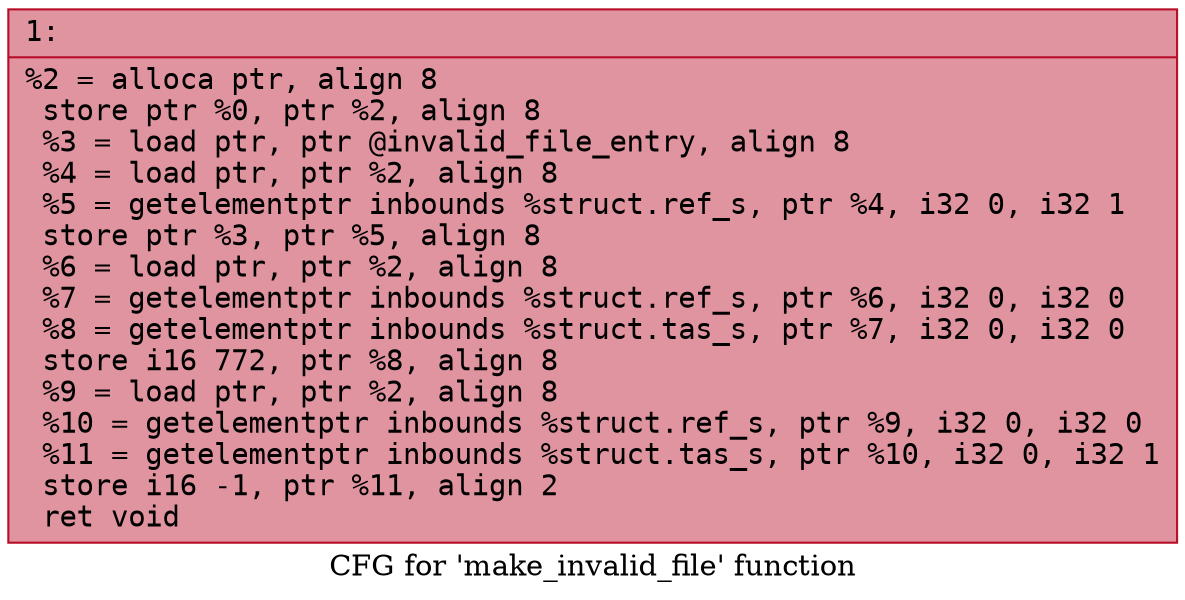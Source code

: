 digraph "CFG for 'make_invalid_file' function" {
	label="CFG for 'make_invalid_file' function";

	Node0x60000212e210 [shape=record,color="#b70d28ff", style=filled, fillcolor="#b70d2870" fontname="Courier",label="{1:\l|  %2 = alloca ptr, align 8\l  store ptr %0, ptr %2, align 8\l  %3 = load ptr, ptr @invalid_file_entry, align 8\l  %4 = load ptr, ptr %2, align 8\l  %5 = getelementptr inbounds %struct.ref_s, ptr %4, i32 0, i32 1\l  store ptr %3, ptr %5, align 8\l  %6 = load ptr, ptr %2, align 8\l  %7 = getelementptr inbounds %struct.ref_s, ptr %6, i32 0, i32 0\l  %8 = getelementptr inbounds %struct.tas_s, ptr %7, i32 0, i32 0\l  store i16 772, ptr %8, align 8\l  %9 = load ptr, ptr %2, align 8\l  %10 = getelementptr inbounds %struct.ref_s, ptr %9, i32 0, i32 0\l  %11 = getelementptr inbounds %struct.tas_s, ptr %10, i32 0, i32 1\l  store i16 -1, ptr %11, align 2\l  ret void\l}"];
}
